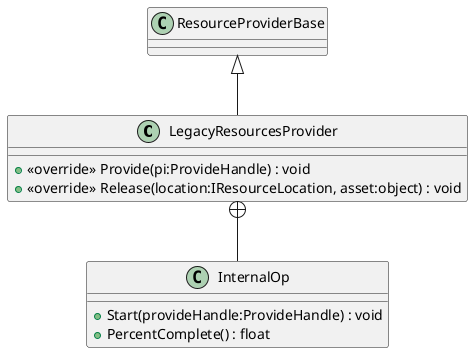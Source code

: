 @startuml
class LegacyResourcesProvider {
    + <<override>> Provide(pi:ProvideHandle) : void
    + <<override>> Release(location:IResourceLocation, asset:object) : void
}
class InternalOp {
    + Start(provideHandle:ProvideHandle) : void
    + PercentComplete() : float
}
ResourceProviderBase <|-- LegacyResourcesProvider
LegacyResourcesProvider +-- InternalOp
@enduml
